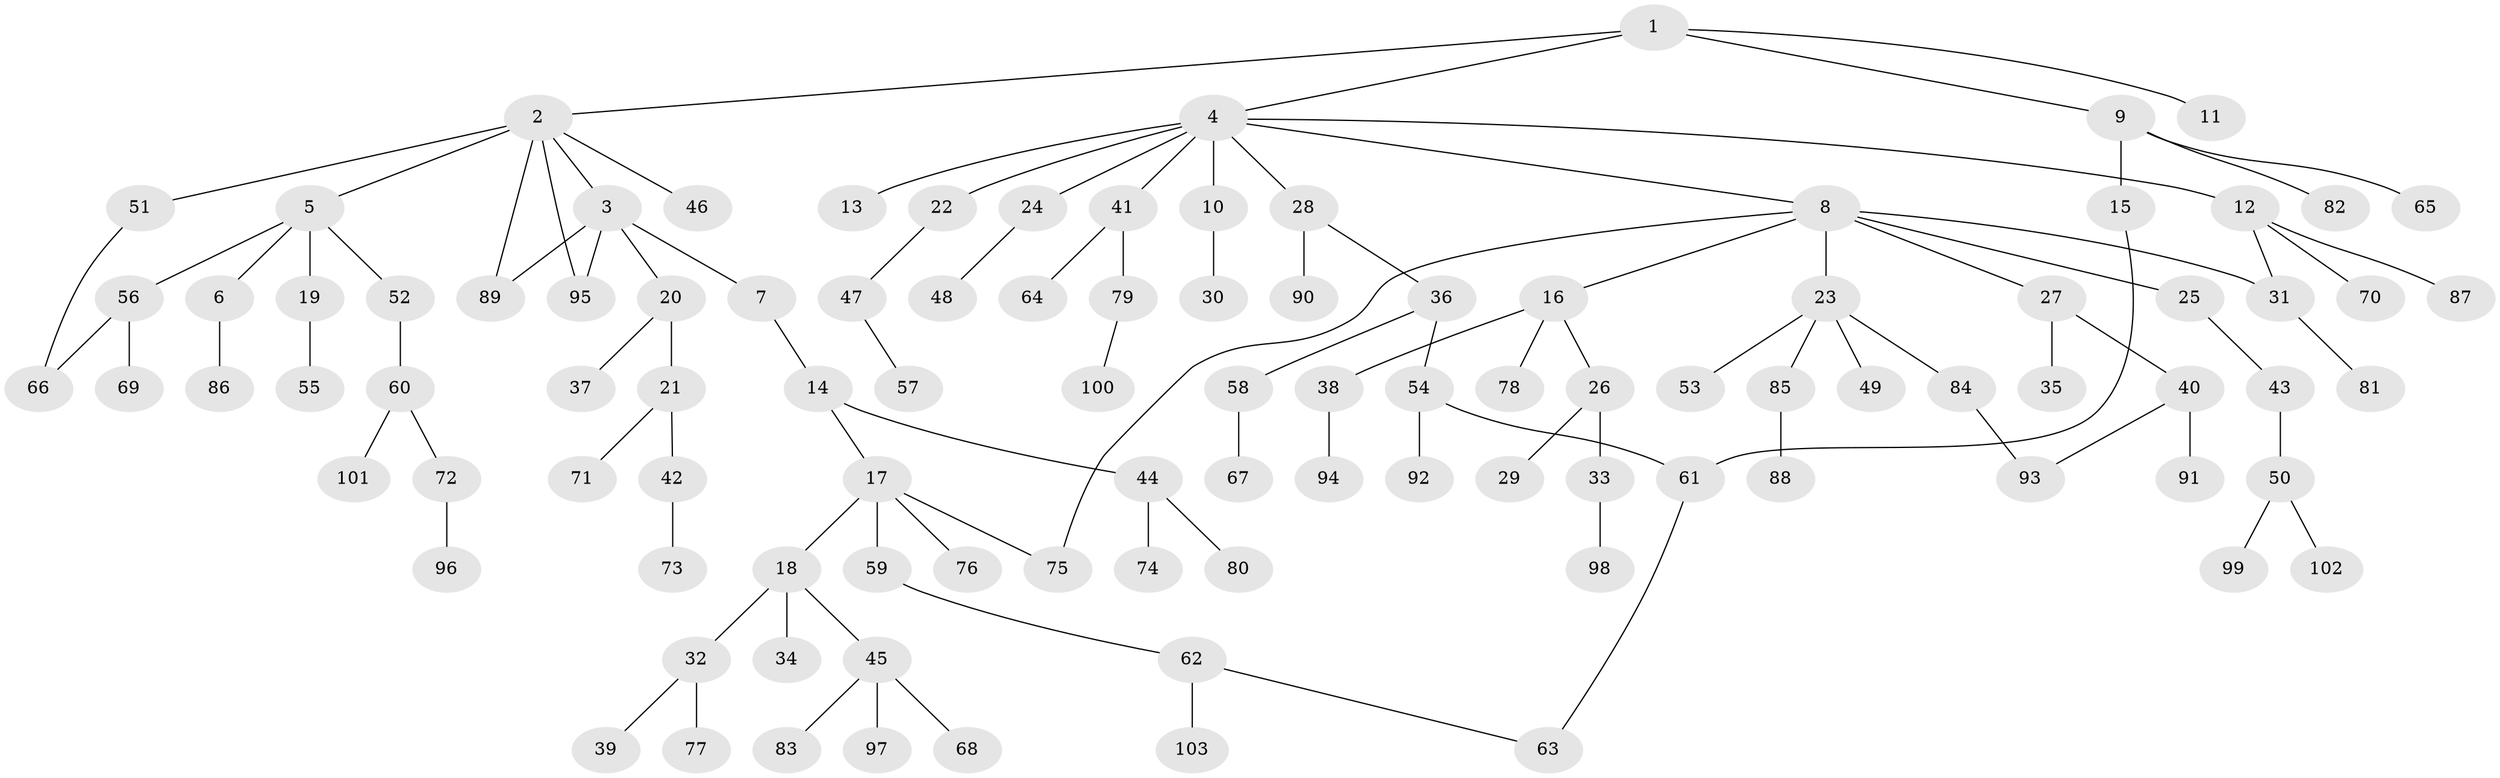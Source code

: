 // Generated by graph-tools (version 1.1) at 2025/25/03/09/25 03:25:29]
// undirected, 103 vertices, 110 edges
graph export_dot {
graph [start="1"]
  node [color=gray90,style=filled];
  1;
  2;
  3;
  4;
  5;
  6;
  7;
  8;
  9;
  10;
  11;
  12;
  13;
  14;
  15;
  16;
  17;
  18;
  19;
  20;
  21;
  22;
  23;
  24;
  25;
  26;
  27;
  28;
  29;
  30;
  31;
  32;
  33;
  34;
  35;
  36;
  37;
  38;
  39;
  40;
  41;
  42;
  43;
  44;
  45;
  46;
  47;
  48;
  49;
  50;
  51;
  52;
  53;
  54;
  55;
  56;
  57;
  58;
  59;
  60;
  61;
  62;
  63;
  64;
  65;
  66;
  67;
  68;
  69;
  70;
  71;
  72;
  73;
  74;
  75;
  76;
  77;
  78;
  79;
  80;
  81;
  82;
  83;
  84;
  85;
  86;
  87;
  88;
  89;
  90;
  91;
  92;
  93;
  94;
  95;
  96;
  97;
  98;
  99;
  100;
  101;
  102;
  103;
  1 -- 2;
  1 -- 4;
  1 -- 9;
  1 -- 11;
  2 -- 3;
  2 -- 5;
  2 -- 46;
  2 -- 51;
  2 -- 95;
  2 -- 89;
  3 -- 7;
  3 -- 20;
  3 -- 89;
  3 -- 95;
  4 -- 8;
  4 -- 10;
  4 -- 12;
  4 -- 13;
  4 -- 22;
  4 -- 24;
  4 -- 28;
  4 -- 41;
  5 -- 6;
  5 -- 19;
  5 -- 52;
  5 -- 56;
  6 -- 86;
  7 -- 14;
  8 -- 16;
  8 -- 23;
  8 -- 25;
  8 -- 27;
  8 -- 75;
  8 -- 31;
  9 -- 15;
  9 -- 65;
  9 -- 82;
  10 -- 30;
  12 -- 31;
  12 -- 70;
  12 -- 87;
  14 -- 17;
  14 -- 44;
  15 -- 61;
  16 -- 26;
  16 -- 38;
  16 -- 78;
  17 -- 18;
  17 -- 59;
  17 -- 75;
  17 -- 76;
  18 -- 32;
  18 -- 34;
  18 -- 45;
  19 -- 55;
  20 -- 21;
  20 -- 37;
  21 -- 42;
  21 -- 71;
  22 -- 47;
  23 -- 49;
  23 -- 53;
  23 -- 84;
  23 -- 85;
  24 -- 48;
  25 -- 43;
  26 -- 29;
  26 -- 33;
  27 -- 35;
  27 -- 40;
  28 -- 36;
  28 -- 90;
  31 -- 81;
  32 -- 39;
  32 -- 77;
  33 -- 98;
  36 -- 54;
  36 -- 58;
  38 -- 94;
  40 -- 91;
  40 -- 93;
  41 -- 64;
  41 -- 79;
  42 -- 73;
  43 -- 50;
  44 -- 74;
  44 -- 80;
  45 -- 68;
  45 -- 83;
  45 -- 97;
  47 -- 57;
  50 -- 99;
  50 -- 102;
  51 -- 66;
  52 -- 60;
  54 -- 61;
  54 -- 92;
  56 -- 69;
  56 -- 66;
  58 -- 67;
  59 -- 62;
  60 -- 72;
  60 -- 101;
  61 -- 63;
  62 -- 103;
  62 -- 63;
  72 -- 96;
  79 -- 100;
  84 -- 93;
  85 -- 88;
}
